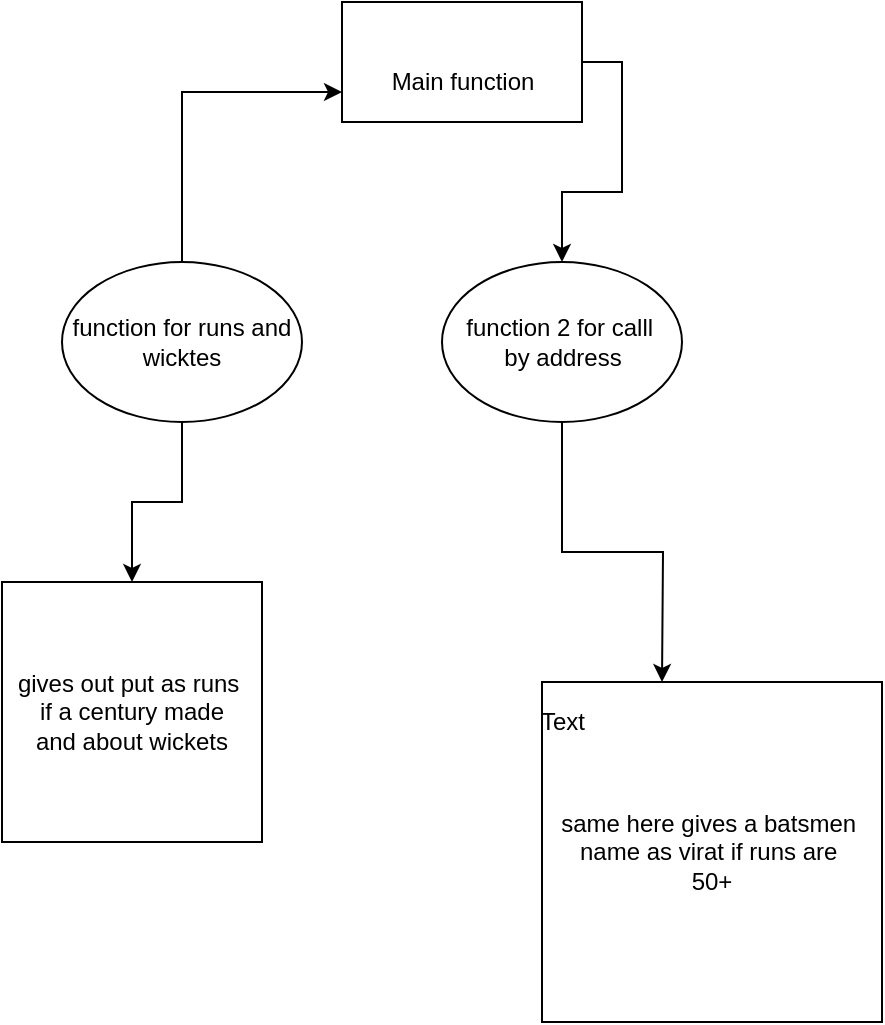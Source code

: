 <mxfile version="16.5.6" type="device"><diagram id="OCbOdu1w0sl4WP8qgImv" name="Page-1"><mxGraphModel dx="868" dy="482" grid="1" gridSize="10" guides="1" tooltips="1" connect="1" arrows="1" fold="1" page="1" pageScale="1" pageWidth="850" pageHeight="1100" math="0" shadow="0"><root><mxCell id="0"/><mxCell id="1" parent="0"/><mxCell id="2aXwwK6bWpFkM-D5MAFc-9" style="edgeStyle=orthogonalEdgeStyle;rounded=0;orthogonalLoop=1;jettySize=auto;html=1;exitX=1;exitY=0.5;exitDx=0;exitDy=0;" edge="1" parent="1" source="2aXwwK6bWpFkM-D5MAFc-1" target="2aXwwK6bWpFkM-D5MAFc-5"><mxGeometry relative="1" as="geometry"/></mxCell><mxCell id="2aXwwK6bWpFkM-D5MAFc-1" value="" style="rounded=0;whiteSpace=wrap;html=1;" vertex="1" parent="1"><mxGeometry x="320" y="260" width="120" height="60" as="geometry"/></mxCell><mxCell id="2aXwwK6bWpFkM-D5MAFc-4" value="Main function" style="text;html=1;resizable=0;autosize=1;align=center;verticalAlign=middle;points=[];fillColor=none;strokeColor=none;rounded=0;" vertex="1" parent="1"><mxGeometry x="335" y="290" width="90" height="20" as="geometry"/></mxCell><mxCell id="2aXwwK6bWpFkM-D5MAFc-12" style="edgeStyle=orthogonalEdgeStyle;rounded=0;orthogonalLoop=1;jettySize=auto;html=1;exitX=0.5;exitY=1;exitDx=0;exitDy=0;" edge="1" parent="1" source="2aXwwK6bWpFkM-D5MAFc-5"><mxGeometry relative="1" as="geometry"><mxPoint x="480" y="600" as="targetPoint"/></mxGeometry></mxCell><mxCell id="2aXwwK6bWpFkM-D5MAFc-5" value="" style="ellipse;whiteSpace=wrap;html=1;" vertex="1" parent="1"><mxGeometry x="370" y="390" width="120" height="80" as="geometry"/></mxCell><mxCell id="2aXwwK6bWpFkM-D5MAFc-8" style="edgeStyle=orthogonalEdgeStyle;rounded=0;orthogonalLoop=1;jettySize=auto;html=1;exitX=0.5;exitY=0;exitDx=0;exitDy=0;entryX=0;entryY=0.75;entryDx=0;entryDy=0;" edge="1" parent="1" source="2aXwwK6bWpFkM-D5MAFc-6" target="2aXwwK6bWpFkM-D5MAFc-1"><mxGeometry relative="1" as="geometry"/></mxCell><mxCell id="2aXwwK6bWpFkM-D5MAFc-10" style="edgeStyle=orthogonalEdgeStyle;rounded=0;orthogonalLoop=1;jettySize=auto;html=1;exitX=0.5;exitY=1;exitDx=0;exitDy=0;" edge="1" parent="1" source="2aXwwK6bWpFkM-D5MAFc-6" target="2aXwwK6bWpFkM-D5MAFc-11"><mxGeometry relative="1" as="geometry"><mxPoint x="240" y="590" as="targetPoint"/></mxGeometry></mxCell><mxCell id="2aXwwK6bWpFkM-D5MAFc-6" value="function for runs and wicktes" style="ellipse;whiteSpace=wrap;html=1;" vertex="1" parent="1"><mxGeometry x="180" y="390" width="120" height="80" as="geometry"/></mxCell><mxCell id="2aXwwK6bWpFkM-D5MAFc-7" value="function 2 for calll&amp;nbsp;&lt;br&gt;by address" style="text;html=1;resizable=0;autosize=1;align=center;verticalAlign=middle;points=[];fillColor=none;strokeColor=none;rounded=0;" vertex="1" parent="1"><mxGeometry x="375" y="415" width="110" height="30" as="geometry"/></mxCell><mxCell id="2aXwwK6bWpFkM-D5MAFc-11" value="gives out put as runs&amp;nbsp;&lt;br&gt;if a century made&lt;br&gt;and about wickets" style="whiteSpace=wrap;html=1;aspect=fixed;" vertex="1" parent="1"><mxGeometry x="150" y="550" width="130" height="130" as="geometry"/></mxCell><mxCell id="2aXwwK6bWpFkM-D5MAFc-13" value="same here gives a batsmen&amp;nbsp;&lt;br&gt;name as virat if runs are&amp;nbsp;&lt;br&gt;50+" style="whiteSpace=wrap;html=1;aspect=fixed;" vertex="1" parent="1"><mxGeometry x="420" y="600" width="170" height="170" as="geometry"/></mxCell><mxCell id="2aXwwK6bWpFkM-D5MAFc-14" value="Text" style="text;html=1;resizable=0;autosize=1;align=center;verticalAlign=middle;points=[];fillColor=none;strokeColor=none;rounded=0;" vertex="1" parent="1"><mxGeometry x="410" y="610" width="40" height="20" as="geometry"/></mxCell></root></mxGraphModel></diagram></mxfile>